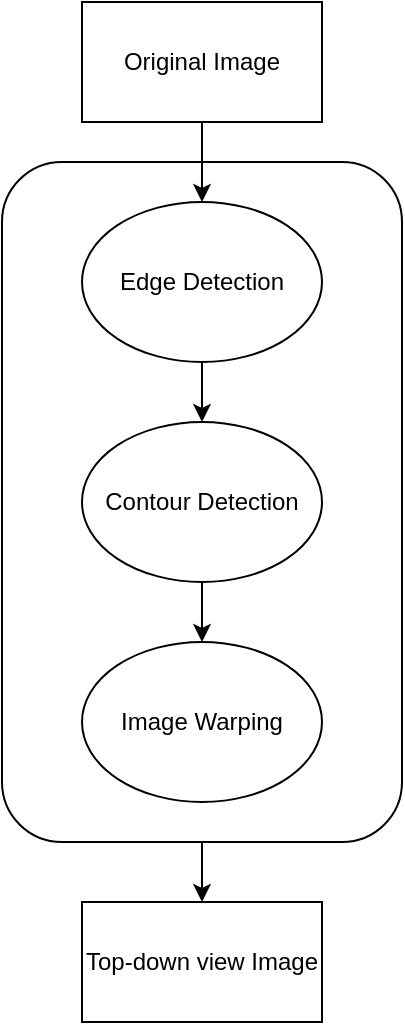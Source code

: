 <mxfile version="15.4.3" type="device"><diagram id="s6Q6n9CF2-QZvRhIDghI" name="Page-1"><mxGraphModel dx="1056" dy="524" grid="1" gridSize="10" guides="1" tooltips="1" connect="1" arrows="1" fold="1" page="1" pageScale="1" pageWidth="1100" pageHeight="850" math="0" shadow="0"><root><mxCell id="0"/><mxCell id="1" parent="0"/><mxCell id="zP8GNePk4_PwFDuX74Qj-20" style="edgeStyle=orthogonalEdgeStyle;rounded=0;orthogonalLoop=1;jettySize=auto;html=1;entryX=0.5;entryY=0;entryDx=0;entryDy=0;" edge="1" parent="1" source="zP8GNePk4_PwFDuX74Qj-18" target="zP8GNePk4_PwFDuX74Qj-19"><mxGeometry relative="1" as="geometry"/></mxCell><mxCell id="zP8GNePk4_PwFDuX74Qj-18" value="" style="rounded=1;whiteSpace=wrap;html=1;glass=0;" vertex="1" parent="1"><mxGeometry x="360" y="120" width="200" height="340" as="geometry"/></mxCell><mxCell id="zP8GNePk4_PwFDuX74Qj-3" style="edgeStyle=orthogonalEdgeStyle;rounded=0;orthogonalLoop=1;jettySize=auto;html=1;entryX=0.5;entryY=0;entryDx=0;entryDy=0;" edge="1" parent="1" source="zP8GNePk4_PwFDuX74Qj-1"><mxGeometry relative="1" as="geometry"><mxPoint x="460" y="140" as="targetPoint"/></mxGeometry></mxCell><mxCell id="zP8GNePk4_PwFDuX74Qj-1" value="Original Image" style="rounded=0;whiteSpace=wrap;html=1;" vertex="1" parent="1"><mxGeometry x="400" y="40" width="120" height="60" as="geometry"/></mxCell><mxCell id="zP8GNePk4_PwFDuX74Qj-12" style="edgeStyle=orthogonalEdgeStyle;rounded=0;orthogonalLoop=1;jettySize=auto;html=1;" edge="1" parent="1"><mxGeometry relative="1" as="geometry"><mxPoint x="460" y="380" as="sourcePoint"/><mxPoint x="460" y="380" as="targetPoint"/></mxGeometry></mxCell><mxCell id="zP8GNePk4_PwFDuX74Qj-16" style="edgeStyle=orthogonalEdgeStyle;rounded=0;orthogonalLoop=1;jettySize=auto;html=1;entryX=0.5;entryY=0;entryDx=0;entryDy=0;" edge="1" parent="1" source="zP8GNePk4_PwFDuX74Qj-13" target="zP8GNePk4_PwFDuX74Qj-14"><mxGeometry relative="1" as="geometry"/></mxCell><mxCell id="zP8GNePk4_PwFDuX74Qj-13" value="Edge Detection" style="ellipse;whiteSpace=wrap;html=1;rounded=0;glass=0;" vertex="1" parent="1"><mxGeometry x="400" y="140" width="120" height="80" as="geometry"/></mxCell><mxCell id="zP8GNePk4_PwFDuX74Qj-17" style="edgeStyle=orthogonalEdgeStyle;rounded=0;orthogonalLoop=1;jettySize=auto;html=1;entryX=0.5;entryY=0;entryDx=0;entryDy=0;" edge="1" parent="1" source="zP8GNePk4_PwFDuX74Qj-14" target="zP8GNePk4_PwFDuX74Qj-15"><mxGeometry relative="1" as="geometry"/></mxCell><mxCell id="zP8GNePk4_PwFDuX74Qj-14" value="Contour Detection" style="ellipse;whiteSpace=wrap;html=1;rounded=0;glass=0;" vertex="1" parent="1"><mxGeometry x="400" y="250" width="120" height="80" as="geometry"/></mxCell><mxCell id="zP8GNePk4_PwFDuX74Qj-15" value="Image Warping" style="ellipse;whiteSpace=wrap;html=1;rounded=0;glass=0;" vertex="1" parent="1"><mxGeometry x="400" y="360" width="120" height="80" as="geometry"/></mxCell><mxCell id="zP8GNePk4_PwFDuX74Qj-19" value="Top-down view Image" style="rounded=0;whiteSpace=wrap;html=1;glass=0;" vertex="1" parent="1"><mxGeometry x="400" y="490" width="120" height="60" as="geometry"/></mxCell></root></mxGraphModel></diagram></mxfile>